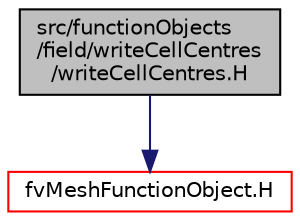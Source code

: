 digraph "src/functionObjects/field/writeCellCentres/writeCellCentres.H"
{
  bgcolor="transparent";
  edge [fontname="Helvetica",fontsize="10",labelfontname="Helvetica",labelfontsize="10"];
  node [fontname="Helvetica",fontsize="10",shape=record];
  Node0 [label="src/functionObjects\l/field/writeCellCentres\l/writeCellCentres.H",height=0.2,width=0.4,color="black", fillcolor="grey75", style="filled", fontcolor="black"];
  Node0 -> Node1 [color="midnightblue",fontsize="10",style="solid",fontname="Helvetica"];
  Node1 [label="fvMeshFunctionObject.H",height=0.2,width=0.4,color="red",URL="$a03443.html"];
}

